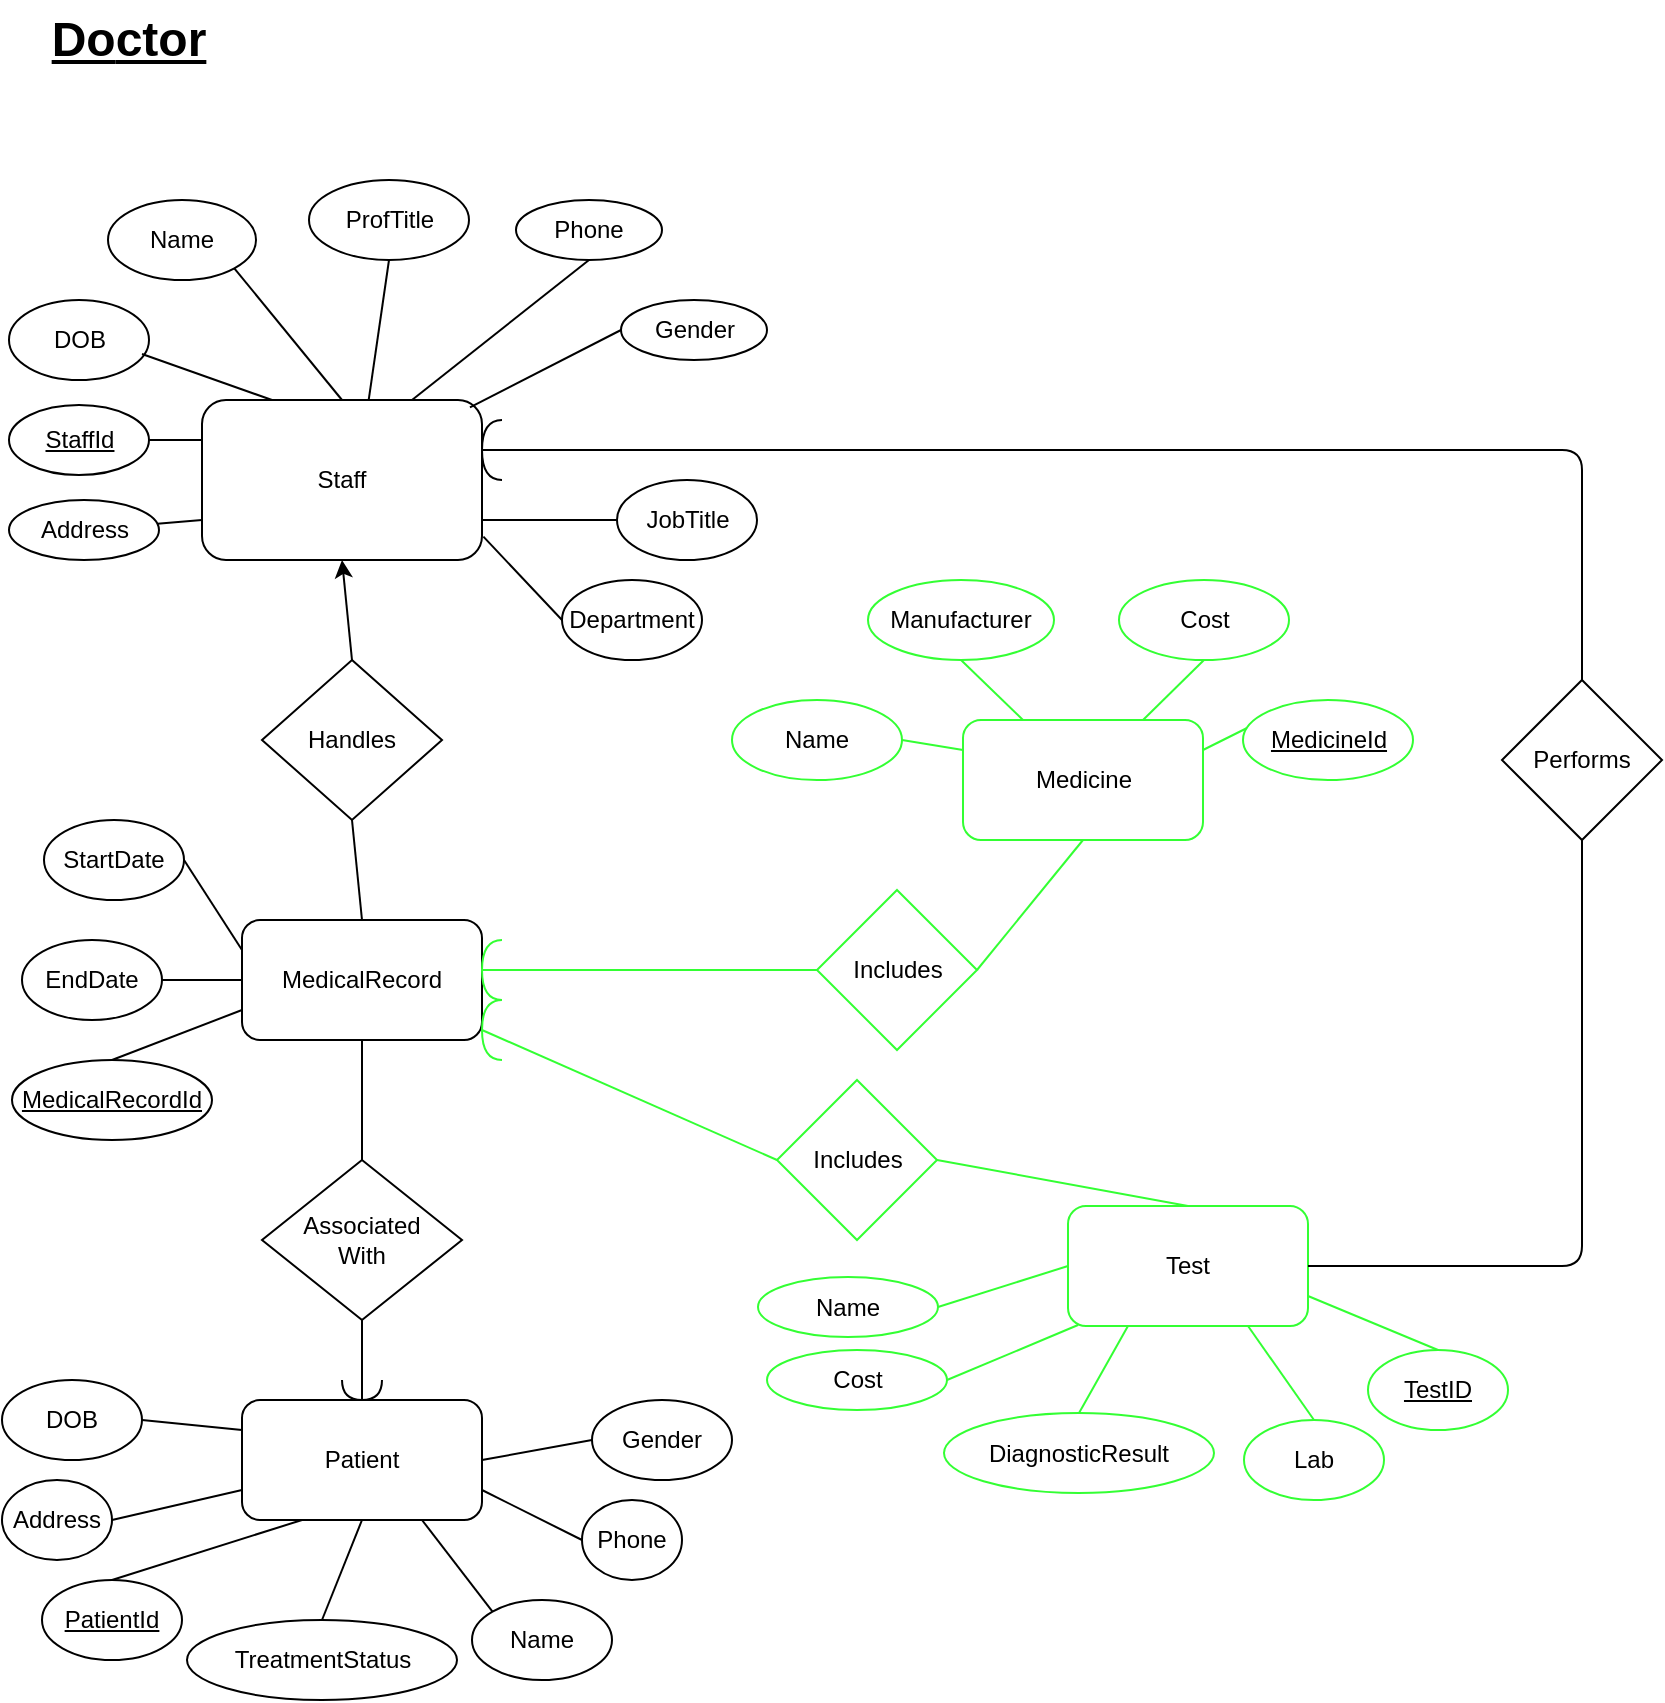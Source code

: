 <mxfile version="10.6.0" type="device"><diagram id="EA2OVzTUmR5eEB-TLm9R" name="Page-1"><mxGraphModel dx="994" dy="518" grid="1" gridSize="10" guides="1" tooltips="1" connect="1" arrows="1" fold="1" page="1" pageScale="1" pageWidth="850" pageHeight="1100" math="0" shadow="0"><root><mxCell id="0"/><mxCell id="1" parent="0"/><mxCell id="W83G86wXTGBGPl_YFsFf-2" value="Staff" style="rounded=1;whiteSpace=wrap;html=1;" parent="1" vertex="1"><mxGeometry x="107" y="310" width="140" height="80" as="geometry"/></mxCell><mxCell id="W83G86wXTGBGPl_YFsFf-4" value="MedicalRecord" style="rounded=1;whiteSpace=wrap;html=1;" parent="1" vertex="1"><mxGeometry x="127" y="570" width="120" height="60" as="geometry"/></mxCell><mxCell id="W83G86wXTGBGPl_YFsFf-5" value="Handles" style="rhombus;whiteSpace=wrap;html=1;" parent="1" vertex="1"><mxGeometry x="137" y="440" width="90" height="80" as="geometry"/></mxCell><mxCell id="W83G86wXTGBGPl_YFsFf-7" value="Name" style="ellipse;whiteSpace=wrap;html=1;rounded=1;" parent="1" vertex="1"><mxGeometry x="60" y="210" width="74" height="40" as="geometry"/></mxCell><mxCell id="W83G86wXTGBGPl_YFsFf-8" value="DOB" style="ellipse;whiteSpace=wrap;html=1;rounded=1;" parent="1" vertex="1"><mxGeometry x="10.5" y="260" width="70" height="40" as="geometry"/></mxCell><mxCell id="W83G86wXTGBGPl_YFsFf-10" value="Phone" style="ellipse;whiteSpace=wrap;html=1;rounded=1;" parent="1" vertex="1"><mxGeometry x="264" y="210" width="73" height="30" as="geometry"/></mxCell><mxCell id="W83G86wXTGBGPl_YFsFf-11" value="&lt;u&gt;StaffId&lt;/u&gt;" style="ellipse;whiteSpace=wrap;html=1;rounded=1;" parent="1" vertex="1"><mxGeometry x="10.5" y="312.5" width="70" height="35" as="geometry"/></mxCell><mxCell id="W83G86wXTGBGPl_YFsFf-12" value="Department" style="ellipse;whiteSpace=wrap;html=1;rounded=1;" parent="1" vertex="1"><mxGeometry x="287" y="400" width="70" height="40" as="geometry"/></mxCell><mxCell id="W83G86wXTGBGPl_YFsFf-13" value="Address" style="ellipse;whiteSpace=wrap;html=1;rounded=1;" parent="1" vertex="1"><mxGeometry x="10.5" y="360" width="75" height="30" as="geometry"/></mxCell><mxCell id="W83G86wXTGBGPl_YFsFf-15" value="ProfTitle" style="ellipse;whiteSpace=wrap;html=1;rounded=1;" parent="1" vertex="1"><mxGeometry x="160.5" y="200" width="80" height="40" as="geometry"/></mxCell><mxCell id="W83G86wXTGBGPl_YFsFf-18" value="JobTitle" style="ellipse;whiteSpace=wrap;html=1;rounded=1;" parent="1" vertex="1"><mxGeometry x="314.5" y="350" width="70" height="40" as="geometry"/></mxCell><mxCell id="W83G86wXTGBGPl_YFsFf-19" value="Gender&lt;br&gt;" style="ellipse;whiteSpace=wrap;html=1;rounded=1;" parent="1" vertex="1"><mxGeometry x="302" y="810" width="70" height="40" as="geometry"/></mxCell><mxCell id="W83G86wXTGBGPl_YFsFf-21" value="DOB&lt;br&gt;" style="ellipse;whiteSpace=wrap;html=1;rounded=1;" parent="1" vertex="1"><mxGeometry x="7" y="800" width="70" height="40" as="geometry"/></mxCell><mxCell id="W83G86wXTGBGPl_YFsFf-22" value="Name&lt;br&gt;" style="ellipse;whiteSpace=wrap;html=1;rounded=1;" parent="1" vertex="1"><mxGeometry x="242" y="910" width="70" height="40" as="geometry"/></mxCell><mxCell id="W83G86wXTGBGPl_YFsFf-23" value="&lt;u&gt;PatientId&lt;/u&gt;&lt;br&gt;" style="ellipse;whiteSpace=wrap;html=1;rounded=1;" parent="1" vertex="1"><mxGeometry x="27" y="900" width="70" height="40" as="geometry"/></mxCell><mxCell id="W83G86wXTGBGPl_YFsFf-25" value="StartDate" style="ellipse;whiteSpace=wrap;html=1;rounded=1;" parent="1" vertex="1"><mxGeometry x="28" y="520" width="70" height="40" as="geometry"/></mxCell><mxCell id="W83G86wXTGBGPl_YFsFf-26" value="&lt;u&gt;MedicalRecordId&lt;/u&gt;&lt;br&gt;" style="ellipse;whiteSpace=wrap;html=1;rounded=1;" parent="1" vertex="1"><mxGeometry x="12" y="640" width="100" height="40" as="geometry"/></mxCell><mxCell id="W83G86wXTGBGPl_YFsFf-27" value="EndDate" style="ellipse;whiteSpace=wrap;html=1;rounded=1;" parent="1" vertex="1"><mxGeometry x="17" y="580" width="70" height="40" as="geometry"/></mxCell><mxCell id="W83G86wXTGBGPl_YFsFf-28" value="Associated&lt;br&gt;With" style="rhombus;whiteSpace=wrap;html=1;" parent="1" vertex="1"><mxGeometry x="137" y="690" width="100" height="80" as="geometry"/></mxCell><mxCell id="W83G86wXTGBGPl_YFsFf-29" value="Patient" style="rounded=1;whiteSpace=wrap;html=1;" parent="1" vertex="1"><mxGeometry x="127" y="810" width="120" height="60" as="geometry"/></mxCell><mxCell id="W83G86wXTGBGPl_YFsFf-30" value="TreatmentStatus" style="ellipse;whiteSpace=wrap;html=1;rounded=1;" parent="1" vertex="1"><mxGeometry x="99.5" y="920" width="135" height="40" as="geometry"/></mxCell><mxCell id="W83G86wXTGBGPl_YFsFf-31" value="Address" style="ellipse;whiteSpace=wrap;html=1;rounded=1;" parent="1" vertex="1"><mxGeometry x="7" y="850" width="55" height="40" as="geometry"/></mxCell><mxCell id="W83G86wXTGBGPl_YFsFf-32" value="Phone" style="ellipse;whiteSpace=wrap;html=1;rounded=1;" parent="1" vertex="1"><mxGeometry x="297" y="860" width="50" height="40" as="geometry"/></mxCell><mxCell id="W83G86wXTGBGPl_YFsFf-33" value="Includes" style="rhombus;whiteSpace=wrap;html=1;strokeColor=#33FF33;" parent="1" vertex="1"><mxGeometry x="414.5" y="555" width="80" height="80" as="geometry"/></mxCell><mxCell id="W83G86wXTGBGPl_YFsFf-39" value="Lab&lt;br&gt;" style="ellipse;whiteSpace=wrap;html=1;rounded=1;strokeColor=#33FF33;" parent="1" vertex="1"><mxGeometry x="628" y="820" width="70" height="40" as="geometry"/></mxCell><mxCell id="W83G86wXTGBGPl_YFsFf-42" value="DiagnosticResult" style="ellipse;whiteSpace=wrap;html=1;rounded=1;strokeColor=#33FF33;" parent="1" vertex="1"><mxGeometry x="478" y="816.5" width="135" height="40" as="geometry"/></mxCell><mxCell id="W83G86wXTGBGPl_YFsFf-47" value="Medicine" style="rounded=1;whiteSpace=wrap;html=1;strokeColor=#33FF33;" parent="1" vertex="1"><mxGeometry x="487.5" y="470" width="120" height="60" as="geometry"/></mxCell><mxCell id="W83G86wXTGBGPl_YFsFf-48" value="Test" style="rounded=1;whiteSpace=wrap;html=1;strokeColor=#33FF33;" parent="1" vertex="1"><mxGeometry x="540" y="713" width="120" height="60" as="geometry"/></mxCell><mxCell id="W83G86wXTGBGPl_YFsFf-50" value="&lt;u&gt;MedicineId&lt;/u&gt;&lt;br&gt;" style="ellipse;whiteSpace=wrap;html=1;rounded=1;strokeColor=#33FF33;" parent="1" vertex="1"><mxGeometry x="627.5" y="460" width="85" height="40" as="geometry"/></mxCell><mxCell id="W83G86wXTGBGPl_YFsFf-53" value="Performs" style="rhombus;whiteSpace=wrap;html=1;" parent="1" vertex="1"><mxGeometry x="757" y="450" width="80" height="80" as="geometry"/></mxCell><mxCell id="W83G86wXTGBGPl_YFsFf-58" value="" style="endArrow=none;html=1;entryX=1;entryY=0.5;entryDx=0;entryDy=0;exitX=0;exitY=0.25;exitDx=0;exitDy=0;" parent="1" source="W83G86wXTGBGPl_YFsFf-4" target="W83G86wXTGBGPl_YFsFf-25" edge="1"><mxGeometry width="50" height="50" relative="1" as="geometry"><mxPoint x="167" y="571" as="sourcePoint"/><mxPoint x="67" y="1030" as="targetPoint"/></mxGeometry></mxCell><mxCell id="W83G86wXTGBGPl_YFsFf-60" value="" style="endArrow=none;html=1;entryX=1;entryY=0.5;entryDx=0;entryDy=0;exitX=0;exitY=0.5;exitDx=0;exitDy=0;" parent="1" source="W83G86wXTGBGPl_YFsFf-4" target="W83G86wXTGBGPl_YFsFf-27" edge="1"><mxGeometry width="50" height="50" relative="1" as="geometry"><mxPoint x="187" y="591" as="sourcePoint"/><mxPoint x="187" y="550" as="targetPoint"/></mxGeometry></mxCell><mxCell id="W83G86wXTGBGPl_YFsFf-61" value="" style="endArrow=none;html=1;entryX=1;entryY=1;entryDx=0;entryDy=0;exitX=0.5;exitY=0;exitDx=0;exitDy=0;" parent="1" source="W83G86wXTGBGPl_YFsFf-2" target="W83G86wXTGBGPl_YFsFf-7" edge="1"><mxGeometry width="50" height="50" relative="1" as="geometry"><mxPoint x="197" y="601" as="sourcePoint"/><mxPoint x="197" y="560" as="targetPoint"/></mxGeometry></mxCell><mxCell id="W83G86wXTGBGPl_YFsFf-62" value="" style="endArrow=none;html=1;entryX=0.5;entryY=0;entryDx=0;entryDy=0;exitX=0;exitY=0.75;exitDx=0;exitDy=0;" parent="1" source="W83G86wXTGBGPl_YFsFf-4" target="W83G86wXTGBGPl_YFsFf-26" edge="1"><mxGeometry width="50" height="50" relative="1" as="geometry"><mxPoint x="207" y="611" as="sourcePoint"/><mxPoint x="207" y="570" as="targetPoint"/></mxGeometry></mxCell><mxCell id="W83G86wXTGBGPl_YFsFf-64" value="" style="endArrow=none;html=1;entryX=0.5;entryY=1;entryDx=0;entryDy=0;exitX=0.5;exitY=0;exitDx=0;exitDy=0;" parent="1" source="W83G86wXTGBGPl_YFsFf-30" target="W83G86wXTGBGPl_YFsFf-29" edge="1"><mxGeometry width="50" height="50" relative="1" as="geometry"><mxPoint x="167" y="890" as="sourcePoint"/><mxPoint x="227" y="590" as="targetPoint"/></mxGeometry></mxCell><mxCell id="W83G86wXTGBGPl_YFsFf-65" value="" style="endArrow=none;html=1;entryX=0;entryY=0;entryDx=0;entryDy=0;exitX=0.75;exitY=1;exitDx=0;exitDy=0;" parent="1" source="W83G86wXTGBGPl_YFsFf-29" target="W83G86wXTGBGPl_YFsFf-22" edge="1"><mxGeometry width="50" height="50" relative="1" as="geometry"><mxPoint x="237" y="641" as="sourcePoint"/><mxPoint x="237" y="600" as="targetPoint"/></mxGeometry></mxCell><mxCell id="W83G86wXTGBGPl_YFsFf-66" value="" style="endArrow=none;html=1;entryX=0;entryY=0.5;entryDx=0;entryDy=0;exitX=1;exitY=0.75;exitDx=0;exitDy=0;" parent="1" source="W83G86wXTGBGPl_YFsFf-29" target="W83G86wXTGBGPl_YFsFf-32" edge="1"><mxGeometry width="50" height="50" relative="1" as="geometry"><mxPoint x="247" y="651" as="sourcePoint"/><mxPoint x="247" y="610" as="targetPoint"/></mxGeometry></mxCell><mxCell id="W83G86wXTGBGPl_YFsFf-67" value="" style="endArrow=none;html=1;entryX=1;entryY=0.5;entryDx=0;entryDy=0;exitX=0;exitY=0.5;exitDx=0;exitDy=0;" parent="1" source="W83G86wXTGBGPl_YFsFf-19" target="W83G86wXTGBGPl_YFsFf-29" edge="1"><mxGeometry width="50" height="50" relative="1" as="geometry"><mxPoint x="257" y="661" as="sourcePoint"/><mxPoint x="257" y="620" as="targetPoint"/></mxGeometry></mxCell><mxCell id="W83G86wXTGBGPl_YFsFf-68" value="" style="endArrow=none;html=1;entryX=0.25;entryY=1;entryDx=0;entryDy=0;exitX=0.5;exitY=0;exitDx=0;exitDy=0;" parent="1" source="W83G86wXTGBGPl_YFsFf-23" target="W83G86wXTGBGPl_YFsFf-29" edge="1"><mxGeometry width="50" height="50" relative="1" as="geometry"><mxPoint x="267" y="671" as="sourcePoint"/><mxPoint x="267" y="630" as="targetPoint"/></mxGeometry></mxCell><mxCell id="W83G86wXTGBGPl_YFsFf-69" value="" style="endArrow=none;html=1;entryX=0;entryY=0.75;entryDx=0;entryDy=0;exitX=1;exitY=0.5;exitDx=0;exitDy=0;" parent="1" source="W83G86wXTGBGPl_YFsFf-31" target="W83G86wXTGBGPl_YFsFf-29" edge="1"><mxGeometry width="50" height="50" relative="1" as="geometry"><mxPoint x="277" y="681" as="sourcePoint"/><mxPoint x="277" y="640" as="targetPoint"/></mxGeometry></mxCell><mxCell id="W83G86wXTGBGPl_YFsFf-70" value="" style="endArrow=none;html=1;entryX=1;entryY=0.5;entryDx=0;entryDy=0;exitX=0;exitY=0.25;exitDx=0;exitDy=0;" parent="1" source="W83G86wXTGBGPl_YFsFf-29" target="W83G86wXTGBGPl_YFsFf-21" edge="1"><mxGeometry width="50" height="50" relative="1" as="geometry"><mxPoint x="287" y="691" as="sourcePoint"/><mxPoint x="287" y="650" as="targetPoint"/></mxGeometry></mxCell><mxCell id="W83G86wXTGBGPl_YFsFf-78" value="" style="endArrow=none;html=1;entryX=0.95;entryY=0.675;entryDx=0;entryDy=0;entryPerimeter=0;exitX=0.25;exitY=0;exitDx=0;exitDy=0;" parent="1" source="W83G86wXTGBGPl_YFsFf-2" target="W83G86wXTGBGPl_YFsFf-8" edge="1"><mxGeometry width="50" height="50" relative="1" as="geometry"><mxPoint x="267" y="671" as="sourcePoint"/><mxPoint x="267" y="630" as="targetPoint"/></mxGeometry></mxCell><mxCell id="W83G86wXTGBGPl_YFsFf-79" value="" style="endArrow=none;html=1;entryX=1;entryY=0.5;entryDx=0;entryDy=0;exitX=0;exitY=0.25;exitDx=0;exitDy=0;" parent="1" source="W83G86wXTGBGPl_YFsFf-2" target="W83G86wXTGBGPl_YFsFf-11" edge="1"><mxGeometry width="50" height="50" relative="1" as="geometry"><mxPoint x="277" y="681" as="sourcePoint"/><mxPoint x="277" y="640" as="targetPoint"/></mxGeometry></mxCell><mxCell id="W83G86wXTGBGPl_YFsFf-80" value="" style="endArrow=none;html=1;exitX=0;exitY=0.75;exitDx=0;exitDy=0;" parent="1" source="W83G86wXTGBGPl_YFsFf-2" target="W83G86wXTGBGPl_YFsFf-13" edge="1"><mxGeometry width="50" height="50" relative="1" as="geometry"><mxPoint x="287" y="691" as="sourcePoint"/><mxPoint x="287" y="650" as="targetPoint"/></mxGeometry></mxCell><mxCell id="W83G86wXTGBGPl_YFsFf-83" value="" style="endArrow=none;html=1;entryX=0.5;entryY=1;entryDx=0;entryDy=0;exitX=0.595;exitY=0.004;exitDx=0;exitDy=0;exitPerimeter=0;" parent="1" source="W83G86wXTGBGPl_YFsFf-2" target="W83G86wXTGBGPl_YFsFf-15" edge="1"><mxGeometry width="50" height="50" relative="1" as="geometry"><mxPoint x="187" y="320" as="sourcePoint"/><mxPoint x="106" y="234" as="targetPoint"/></mxGeometry></mxCell><mxCell id="W83G86wXTGBGPl_YFsFf-84" value="" style="endArrow=none;html=1;entryX=0.5;entryY=1;entryDx=0;entryDy=0;exitX=0.75;exitY=0;exitDx=0;exitDy=0;" parent="1" source="W83G86wXTGBGPl_YFsFf-2" target="W83G86wXTGBGPl_YFsFf-10" edge="1"><mxGeometry width="50" height="50" relative="1" as="geometry"><mxPoint x="257" y="314" as="sourcePoint"/><mxPoint x="184" y="250" as="targetPoint"/></mxGeometry></mxCell><mxCell id="W83G86wXTGBGPl_YFsFf-85" value="" style="endArrow=none;html=1;entryX=0;entryY=0.5;entryDx=0;entryDy=0;exitX=1;exitY=0.75;exitDx=0;exitDy=0;" parent="1" source="W83G86wXTGBGPl_YFsFf-2" target="W83G86wXTGBGPl_YFsFf-18" edge="1"><mxGeometry width="50" height="50" relative="1" as="geometry"><mxPoint x="252" y="324" as="sourcePoint"/><mxPoint x="271" y="245" as="targetPoint"/></mxGeometry></mxCell><mxCell id="W83G86wXTGBGPl_YFsFf-87" value="" style="endArrow=none;html=1;entryX=0;entryY=0.5;entryDx=0;entryDy=0;exitX=1.005;exitY=0.854;exitDx=0;exitDy=0;exitPerimeter=0;" parent="1" source="W83G86wXTGBGPl_YFsFf-2" target="W83G86wXTGBGPl_YFsFf-12" edge="1"><mxGeometry width="50" height="50" relative="1" as="geometry"><mxPoint x="262" y="334" as="sourcePoint"/><mxPoint x="281" y="255" as="targetPoint"/></mxGeometry></mxCell><mxCell id="W83G86wXTGBGPl_YFsFf-93" value="" style="endArrow=none;html=1;entryX=0.024;entryY=0.35;entryDx=0;entryDy=0;exitX=1;exitY=0.25;exitDx=0;exitDy=0;entryPerimeter=0;strokeColor=#33FF33;" parent="1" source="W83G86wXTGBGPl_YFsFf-47" target="W83G86wXTGBGPl_YFsFf-50" edge="1"><mxGeometry width="50" height="50" relative="1" as="geometry"><mxPoint x="490" y="675" as="sourcePoint"/><mxPoint x="595" y="820" as="targetPoint"/></mxGeometry></mxCell><mxCell id="W83G86wXTGBGPl_YFsFf-95" value="" style="endArrow=none;html=1;entryX=0.5;entryY=0;entryDx=0;entryDy=0;exitX=0.75;exitY=1;exitDx=0;exitDy=0;strokeColor=#33FF33;" parent="1" source="W83G86wXTGBGPl_YFsFf-48" target="W83G86wXTGBGPl_YFsFf-39" edge="1"><mxGeometry width="50" height="50" relative="1" as="geometry"><mxPoint x="934.5" y="1051.5" as="sourcePoint"/><mxPoint x="812.5" y="1081.5" as="targetPoint"/></mxGeometry></mxCell><mxCell id="W83G86wXTGBGPl_YFsFf-96" value="" style="endArrow=none;html=1;entryX=0.5;entryY=0;entryDx=0;entryDy=0;exitX=0.25;exitY=1;exitDx=0;exitDy=0;strokeColor=#33FF33;" parent="1" source="W83G86wXTGBGPl_YFsFf-48" target="W83G86wXTGBGPl_YFsFf-42" edge="1"><mxGeometry width="50" height="50" relative="1" as="geometry"><mxPoint x="944.5" y="1061.5" as="sourcePoint"/><mxPoint x="975.5" y="1101.5" as="targetPoint"/></mxGeometry></mxCell><mxCell id="W83G86wXTGBGPl_YFsFf-99" value="" style="endArrow=none;html=1;exitX=0.5;exitY=0;exitDx=0;exitDy=0;entryX=0.5;entryY=1;entryDx=0;entryDy=0;" parent="1" source="W83G86wXTGBGPl_YFsFf-4" target="W83G86wXTGBGPl_YFsFf-5" edge="1"><mxGeometry width="50" height="50" relative="1" as="geometry"><mxPoint x="192" y="450" as="sourcePoint"/><mxPoint x="187" y="520" as="targetPoint"/></mxGeometry></mxCell><mxCell id="W83G86wXTGBGPl_YFsFf-100" value="" style="endArrow=classic;html=1;entryX=0.5;entryY=1;entryDx=0;entryDy=0;exitX=0.5;exitY=0;exitDx=0;exitDy=0;" parent="1" source="W83G86wXTGBGPl_YFsFf-5" target="W83G86wXTGBGPl_YFsFf-2" edge="1"><mxGeometry width="50" height="50" relative="1" as="geometry"><mxPoint x="17" y="1090" as="sourcePoint"/><mxPoint x="67" y="1040" as="targetPoint"/></mxGeometry></mxCell><mxCell id="W83G86wXTGBGPl_YFsFf-102" value="" style="endArrow=none;html=1;exitX=0.5;exitY=0;exitDx=0;exitDy=0;entryX=0.5;entryY=1;entryDx=0;entryDy=0;" parent="1" source="W83G86wXTGBGPl_YFsFf-28" target="W83G86wXTGBGPl_YFsFf-4" edge="1"><mxGeometry width="50" height="50" relative="1" as="geometry"><mxPoint x="197" y="580" as="sourcePoint"/><mxPoint x="187" y="630" as="targetPoint"/></mxGeometry></mxCell><mxCell id="W83G86wXTGBGPl_YFsFf-107" value="" style="shape=requiredInterface;html=1;verticalLabelPosition=bottom;rounded=1;rotation=90;" parent="1" vertex="1"><mxGeometry x="182" y="795" width="10" height="20" as="geometry"/></mxCell><mxCell id="W83G86wXTGBGPl_YFsFf-112" value="" style="endArrow=none;html=1;entryX=0.5;entryY=1;entryDx=0;entryDy=0;exitX=0.5;exitY=0;exitDx=0;exitDy=0;" parent="1" source="W83G86wXTGBGPl_YFsFf-29" target="W83G86wXTGBGPl_YFsFf-28" edge="1"><mxGeometry width="50" height="50" relative="1" as="geometry"><mxPoint x="-3" y="1090" as="sourcePoint"/><mxPoint x="197" y="780" as="targetPoint"/></mxGeometry></mxCell><mxCell id="W83G86wXTGBGPl_YFsFf-122" value="" style="endArrow=none;html=1;entryX=1;entryY=0.5;entryDx=0;entryDy=0;exitX=0.5;exitY=1;exitDx=0;exitDy=0;" parent="1" source="W83G86wXTGBGPl_YFsFf-53" target="W83G86wXTGBGPl_YFsFf-48" edge="1"><mxGeometry width="50" height="50" relative="1" as="geometry"><mxPoint x="787" y="790" as="sourcePoint"/><mxPoint x="67" y="1040" as="targetPoint"/><Array as="points"><mxPoint x="797" y="743"/></Array></mxGeometry></mxCell><mxCell id="W83G86wXTGBGPl_YFsFf-126" value="" style="endArrow=none;html=1;entryX=0.5;entryY=0;entryDx=0;entryDy=0;exitX=1;exitY=0.5;exitDx=0;exitDy=0;exitPerimeter=0;" parent="1" source="W83G86wXTGBGPl_YFsFf-127" target="W83G86wXTGBGPl_YFsFf-53" edge="1"><mxGeometry width="50" height="50" relative="1" as="geometry"><mxPoint x="427" y="330" as="sourcePoint"/><mxPoint x="67" y="1040" as="targetPoint"/><Array as="points"><mxPoint x="797" y="335"/></Array></mxGeometry></mxCell><mxCell id="W83G86wXTGBGPl_YFsFf-127" value="" style="shape=requiredInterface;html=1;verticalLabelPosition=bottom;rounded=1;rotation=180;" parent="1" vertex="1"><mxGeometry x="247" y="320" width="10" height="30" as="geometry"/></mxCell><mxCell id="E-8AOYwL4cdwO1LiZI3v-1" value="Gender" style="ellipse;whiteSpace=wrap;html=1;rounded=1;" parent="1" vertex="1"><mxGeometry x="316.5" y="260" width="73" height="30" as="geometry"/></mxCell><mxCell id="E-8AOYwL4cdwO1LiZI3v-2" value="" style="endArrow=none;html=1;entryX=0;entryY=0.5;entryDx=0;entryDy=0;exitX=0.957;exitY=0.046;exitDx=0;exitDy=0;exitPerimeter=0;" parent="1" source="W83G86wXTGBGPl_YFsFf-2" target="E-8AOYwL4cdwO1LiZI3v-1" edge="1"><mxGeometry width="50" height="50" relative="1" as="geometry"><mxPoint x="252" y="324" as="sourcePoint"/><mxPoint x="287" y="260" as="targetPoint"/></mxGeometry></mxCell><mxCell id="E-8AOYwL4cdwO1LiZI3v-4" value="" style="shape=requiredInterface;html=1;verticalLabelPosition=bottom;rounded=1;rotation=180;strokeColor=#33FF33;" parent="1" vertex="1"><mxGeometry x="247" y="580" width="10" height="30" as="geometry"/></mxCell><mxCell id="E-8AOYwL4cdwO1LiZI3v-7" value="" style="endArrow=none;html=1;entryX=0;entryY=0.5;entryDx=0;entryDy=0;exitX=1;exitY=0.5;exitDx=0;exitDy=0;exitPerimeter=0;strokeColor=#33FF33;" parent="1" source="E-8AOYwL4cdwO1LiZI3v-4" target="W83G86wXTGBGPl_YFsFf-33" edge="1"><mxGeometry width="50" height="50" relative="1" as="geometry"><mxPoint x="252" y="595" as="sourcePoint"/><mxPoint x="325.5" y="530" as="targetPoint"/><Array as="points"/></mxGeometry></mxCell><mxCell id="m3vTZjjoki0EW2qjqFJG-5" value="&lt;b&gt;&lt;font style=&quot;font-size: 24px&quot;&gt;&lt;u&gt;&lt;font&gt;Do&lt;/font&gt;ctor&lt;/u&gt;&lt;/font&gt;&lt;/b&gt;" style="text;html=1;strokeColor=none;fillColor=none;align=center;verticalAlign=middle;whiteSpace=wrap;rounded=0;" parent="1" vertex="1"><mxGeometry x="17" y="110" width="107" height="40" as="geometry"/></mxCell><mxCell id="W_gD9zF5w43rrdhKbWHc-7" value="Name&lt;br&gt;" style="ellipse;whiteSpace=wrap;html=1;rounded=1;strokeColor=#33FF33;" parent="1" vertex="1"><mxGeometry x="372" y="460" width="85" height="40" as="geometry"/></mxCell><mxCell id="W_gD9zF5w43rrdhKbWHc-8" value="Manufacturer&lt;br&gt;" style="ellipse;whiteSpace=wrap;html=1;rounded=1;strokeColor=#33FF33;" parent="1" vertex="1"><mxGeometry x="440" y="400" width="93" height="40" as="geometry"/></mxCell><mxCell id="W_gD9zF5w43rrdhKbWHc-9" value="Cost&lt;br&gt;" style="ellipse;whiteSpace=wrap;html=1;rounded=1;strokeColor=#33FF33;" parent="1" vertex="1"><mxGeometry x="565.5" y="400" width="85" height="40" as="geometry"/></mxCell><mxCell id="W_gD9zF5w43rrdhKbWHc-10" value="" style="endArrow=none;html=1;entryX=0.5;entryY=1;entryDx=0;entryDy=0;exitX=0.75;exitY=0;exitDx=0;exitDy=0;strokeColor=#33FF33;" parent="1" source="W83G86wXTGBGPl_YFsFf-47" target="W_gD9zF5w43rrdhKbWHc-9" edge="1"><mxGeometry width="50" height="50" relative="1" as="geometry"><mxPoint x="617.5" y="495" as="sourcePoint"/><mxPoint x="667.5" y="494" as="targetPoint"/></mxGeometry></mxCell><mxCell id="W_gD9zF5w43rrdhKbWHc-11" value="" style="endArrow=none;html=1;entryX=0.5;entryY=1;entryDx=0;entryDy=0;exitX=0.25;exitY=0;exitDx=0;exitDy=0;strokeColor=#33FF33;" parent="1" source="W83G86wXTGBGPl_YFsFf-47" target="W_gD9zF5w43rrdhKbWHc-8" edge="1"><mxGeometry width="50" height="50" relative="1" as="geometry"><mxPoint x="587.5" y="480" as="sourcePoint"/><mxPoint x="633.5" y="450" as="targetPoint"/></mxGeometry></mxCell><mxCell id="W_gD9zF5w43rrdhKbWHc-12" value="" style="endArrow=none;html=1;entryX=1;entryY=0.5;entryDx=0;entryDy=0;exitX=0;exitY=0.25;exitDx=0;exitDy=0;strokeColor=#33FF33;" parent="1" source="W83G86wXTGBGPl_YFsFf-47" target="W_gD9zF5w43rrdhKbWHc-7" edge="1"><mxGeometry width="50" height="50" relative="1" as="geometry"><mxPoint x="527.5" y="480" as="sourcePoint"/><mxPoint x="496.5" y="450" as="targetPoint"/></mxGeometry></mxCell><mxCell id="W_gD9zF5w43rrdhKbWHc-13" value="&lt;u&gt;TestID&lt;/u&gt;&lt;br&gt;" style="ellipse;whiteSpace=wrap;html=1;rounded=1;strokeColor=#33FF33;" parent="1" vertex="1"><mxGeometry x="690" y="785" width="70" height="40" as="geometry"/></mxCell><mxCell id="W_gD9zF5w43rrdhKbWHc-14" value="Cost&lt;br&gt;" style="ellipse;whiteSpace=wrap;html=1;rounded=1;strokeColor=#33FF33;" parent="1" vertex="1"><mxGeometry x="389.5" y="785" width="90" height="30" as="geometry"/></mxCell><mxCell id="W_gD9zF5w43rrdhKbWHc-16" value="Name&lt;br&gt;" style="ellipse;whiteSpace=wrap;html=1;rounded=1;strokeColor=#33FF33;" parent="1" vertex="1"><mxGeometry x="385" y="748.5" width="90" height="30" as="geometry"/></mxCell><mxCell id="W_gD9zF5w43rrdhKbWHc-17" value="" style="endArrow=none;html=1;entryX=1;entryY=0.5;entryDx=0;entryDy=0;exitX=0.042;exitY=0.992;exitDx=0;exitDy=0;exitPerimeter=0;strokeColor=#33FF33;" parent="1" source="W83G86wXTGBGPl_YFsFf-48" target="W_gD9zF5w43rrdhKbWHc-14" edge="1"><mxGeometry width="50" height="50" relative="1" as="geometry"><mxPoint x="580" y="783.5" as="sourcePoint"/><mxPoint x="556" y="826.5" as="targetPoint"/></mxGeometry></mxCell><mxCell id="W_gD9zF5w43rrdhKbWHc-18" value="" style="endArrow=none;html=1;entryX=1;entryY=0.5;entryDx=0;entryDy=0;exitX=0;exitY=0.5;exitDx=0;exitDy=0;strokeColor=#33FF33;" parent="1" source="W83G86wXTGBGPl_YFsFf-48" target="W_gD9zF5w43rrdhKbWHc-16" edge="1"><mxGeometry width="50" height="50" relative="1" as="geometry"><mxPoint x="555" y="782.5" as="sourcePoint"/><mxPoint x="472" y="815.5" as="targetPoint"/></mxGeometry></mxCell><mxCell id="W_gD9zF5w43rrdhKbWHc-19" value="" style="endArrow=none;html=1;entryX=0.5;entryY=0;entryDx=0;entryDy=0;exitX=1;exitY=0.75;exitDx=0;exitDy=0;strokeColor=#33FF33;" parent="1" source="W83G86wXTGBGPl_YFsFf-48" target="W_gD9zF5w43rrdhKbWHc-13" edge="1"><mxGeometry width="50" height="50" relative="1" as="geometry"><mxPoint x="550" y="753.5" as="sourcePoint"/><mxPoint x="485" y="773.5" as="targetPoint"/></mxGeometry></mxCell><mxCell id="W_gD9zF5w43rrdhKbWHc-21" value="" style="endArrow=none;html=1;entryX=1;entryY=0.5;entryDx=0;entryDy=0;exitX=0.5;exitY=1;exitDx=0;exitDy=0;strokeColor=#33FF33;" parent="1" source="W83G86wXTGBGPl_YFsFf-47" target="W83G86wXTGBGPl_YFsFf-33" edge="1"><mxGeometry width="50" height="50" relative="1" as="geometry"><mxPoint x="550" y="753" as="sourcePoint"/><mxPoint x="485" y="774" as="targetPoint"/></mxGeometry></mxCell><mxCell id="W_gD9zF5w43rrdhKbWHc-30" value="Includes" style="rhombus;whiteSpace=wrap;html=1;strokeColor=#33FF33;" parent="1" vertex="1"><mxGeometry x="394.5" y="650" width="80" height="80" as="geometry"/></mxCell><mxCell id="W_gD9zF5w43rrdhKbWHc-31" value="" style="shape=requiredInterface;html=1;verticalLabelPosition=bottom;rounded=1;rotation=180;strokeColor=#33FF33;" parent="1" vertex="1"><mxGeometry x="247" y="610" width="10" height="30" as="geometry"/></mxCell><mxCell id="W_gD9zF5w43rrdhKbWHc-32" value="" style="endArrow=none;html=1;entryX=0;entryY=0.5;entryDx=0;entryDy=0;exitX=1;exitY=0.5;exitDx=0;exitDy=0;exitPerimeter=0;strokeColor=#33FF33;" parent="1" source="W_gD9zF5w43rrdhKbWHc-31" target="W_gD9zF5w43rrdhKbWHc-30" edge="1"><mxGeometry width="50" height="50" relative="1" as="geometry"><mxPoint x="242" y="670" as="sourcePoint"/><mxPoint x="315.5" y="605" as="targetPoint"/><Array as="points"/></mxGeometry></mxCell><mxCell id="W_gD9zF5w43rrdhKbWHc-33" value="" style="endArrow=none;html=1;entryX=1;entryY=0.5;entryDx=0;entryDy=0;exitX=0.5;exitY=0;exitDx=0;exitDy=0;strokeColor=#33FF33;" parent="1" source="W83G86wXTGBGPl_YFsFf-48" target="W_gD9zF5w43rrdhKbWHc-30" edge="1"><mxGeometry width="50" height="50" relative="1" as="geometry"><mxPoint x="538" y="605" as="sourcePoint"/><mxPoint x="475" y="849" as="targetPoint"/></mxGeometry></mxCell></root></mxGraphModel></diagram></mxfile>
